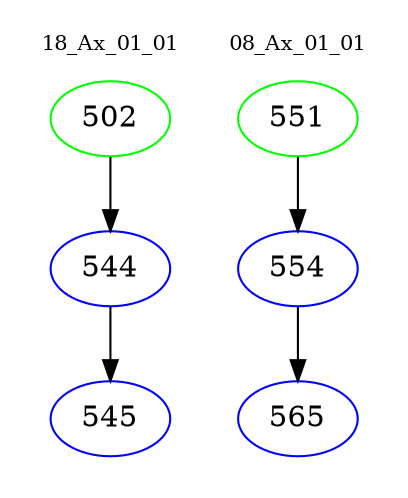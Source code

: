 digraph{
subgraph cluster_0 {
color = white
label = "18_Ax_01_01";
fontsize=10;
T0_502 [label="502", color="green"]
T0_502 -> T0_544 [color="black"]
T0_544 [label="544", color="blue"]
T0_544 -> T0_545 [color="black"]
T0_545 [label="545", color="blue"]
}
subgraph cluster_1 {
color = white
label = "08_Ax_01_01";
fontsize=10;
T1_551 [label="551", color="green"]
T1_551 -> T1_554 [color="black"]
T1_554 [label="554", color="blue"]
T1_554 -> T1_565 [color="black"]
T1_565 [label="565", color="blue"]
}
}
